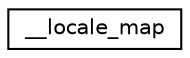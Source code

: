 digraph "Graphical Class Hierarchy"
{
  edge [fontname="Helvetica",fontsize="10",labelfontname="Helvetica",labelfontsize="10"];
  node [fontname="Helvetica",fontsize="10",shape=record];
  rankdir="LR";
  Node0 [label="__locale_map",height=0.2,width=0.4,color="black", fillcolor="white", style="filled",URL="$struct____locale__map.html"];
}

